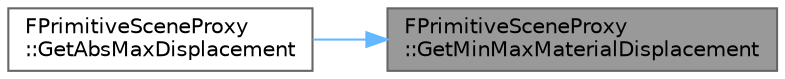 digraph "FPrimitiveSceneProxy::GetMinMaxMaterialDisplacement"
{
 // INTERACTIVE_SVG=YES
 // LATEX_PDF_SIZE
  bgcolor="transparent";
  edge [fontname=Helvetica,fontsize=10,labelfontname=Helvetica,labelfontsize=10];
  node [fontname=Helvetica,fontsize=10,shape=box,height=0.2,width=0.4];
  rankdir="RL";
  Node1 [id="Node000001",label="FPrimitiveSceneProxy\l::GetMinMaxMaterialDisplacement",height=0.2,width=0.4,color="gray40", fillcolor="grey60", style="filled", fontcolor="black",tooltip=" "];
  Node1 -> Node2 [id="edge1_Node000001_Node000002",dir="back",color="steelblue1",style="solid",tooltip=" "];
  Node2 [id="Node000002",label="FPrimitiveSceneProxy\l::GetAbsMaxDisplacement",height=0.2,width=0.4,color="grey40", fillcolor="white", style="filled",URL="$d4/de9/classFPrimitiveSceneProxy.html#a4e6c871d91906e6407b13fbe93fa52ba",tooltip=" "];
}
